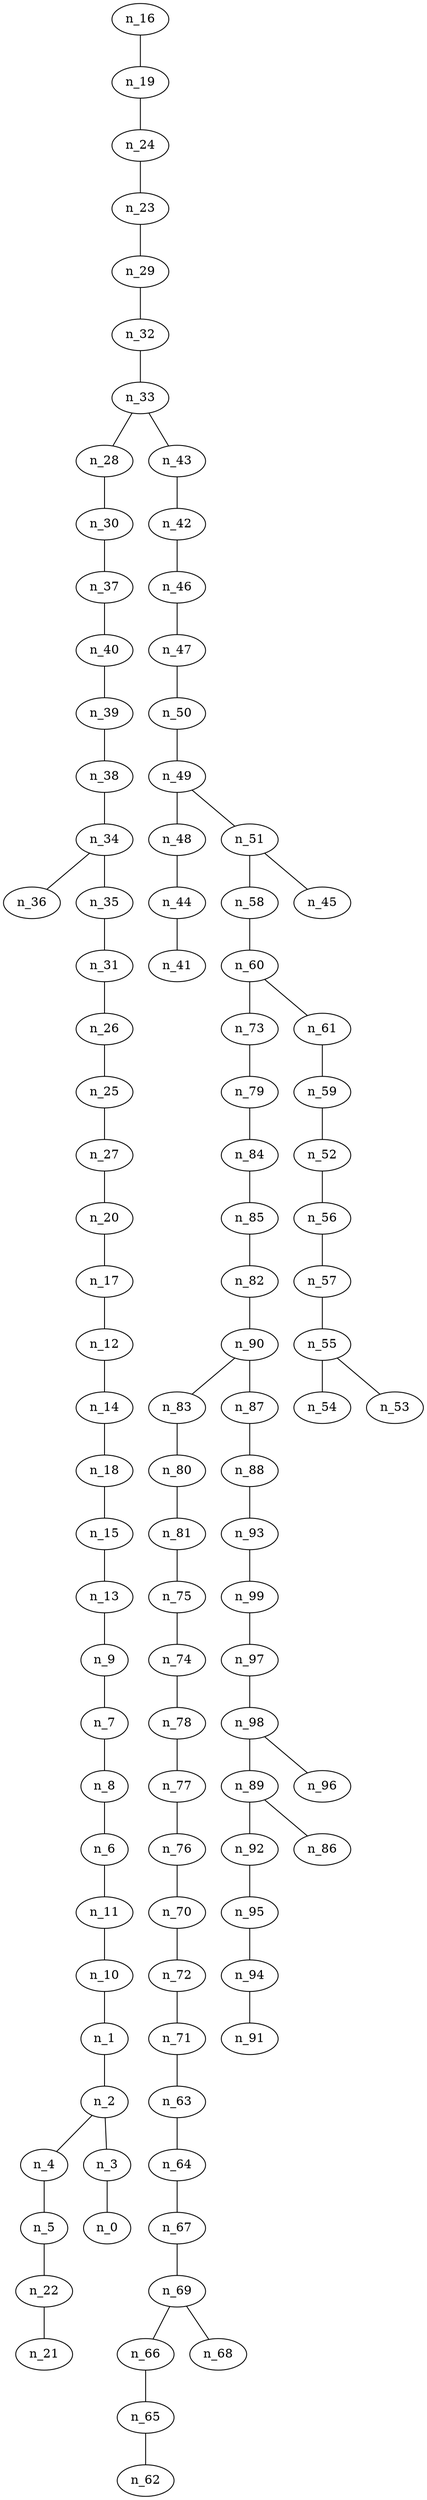 graph arbol14 {
n_1--n_2
n_2--n_4
n_2--n_3
n_3--n_0
n_4--n_5
n_5--n_22
n_6--n_11
n_7--n_8
n_8--n_6
n_9--n_7
n_10--n_1
n_11--n_10
n_12--n_14
n_13--n_9
n_14--n_18
n_15--n_13
n_16--n_19
n_17--n_12
n_18--n_15
n_19--n_24
n_20--n_17
n_22--n_21
n_23--n_29
n_24--n_23
n_25--n_27
n_26--n_25
n_27--n_20
n_28--n_30
n_29--n_32
n_30--n_37
n_31--n_26
n_32--n_33
n_33--n_43
n_33--n_28
n_34--n_36
n_34--n_35
n_35--n_31
n_37--n_40
n_38--n_34
n_39--n_38
n_40--n_39
n_42--n_46
n_43--n_42
n_44--n_41
n_46--n_47
n_47--n_50
n_48--n_44
n_49--n_51
n_49--n_48
n_50--n_49
n_51--n_58
n_51--n_45
n_52--n_56
n_55--n_54
n_55--n_53
n_56--n_57
n_57--n_55
n_58--n_60
n_59--n_52
n_60--n_73
n_60--n_61
n_61--n_59
n_63--n_64
n_64--n_67
n_65--n_62
n_66--n_65
n_67--n_69
n_69--n_68
n_69--n_66
n_70--n_72
n_71--n_63
n_72--n_71
n_73--n_79
n_74--n_78
n_75--n_74
n_76--n_70
n_77--n_76
n_78--n_77
n_79--n_84
n_80--n_81
n_81--n_75
n_82--n_90
n_83--n_80
n_84--n_85
n_85--n_82
n_87--n_88
n_88--n_93
n_89--n_92
n_89--n_86
n_90--n_87
n_90--n_83
n_92--n_95
n_93--n_99
n_94--n_91
n_95--n_94
n_97--n_98
n_98--n_96
n_98--n_89
n_99--n_97
}